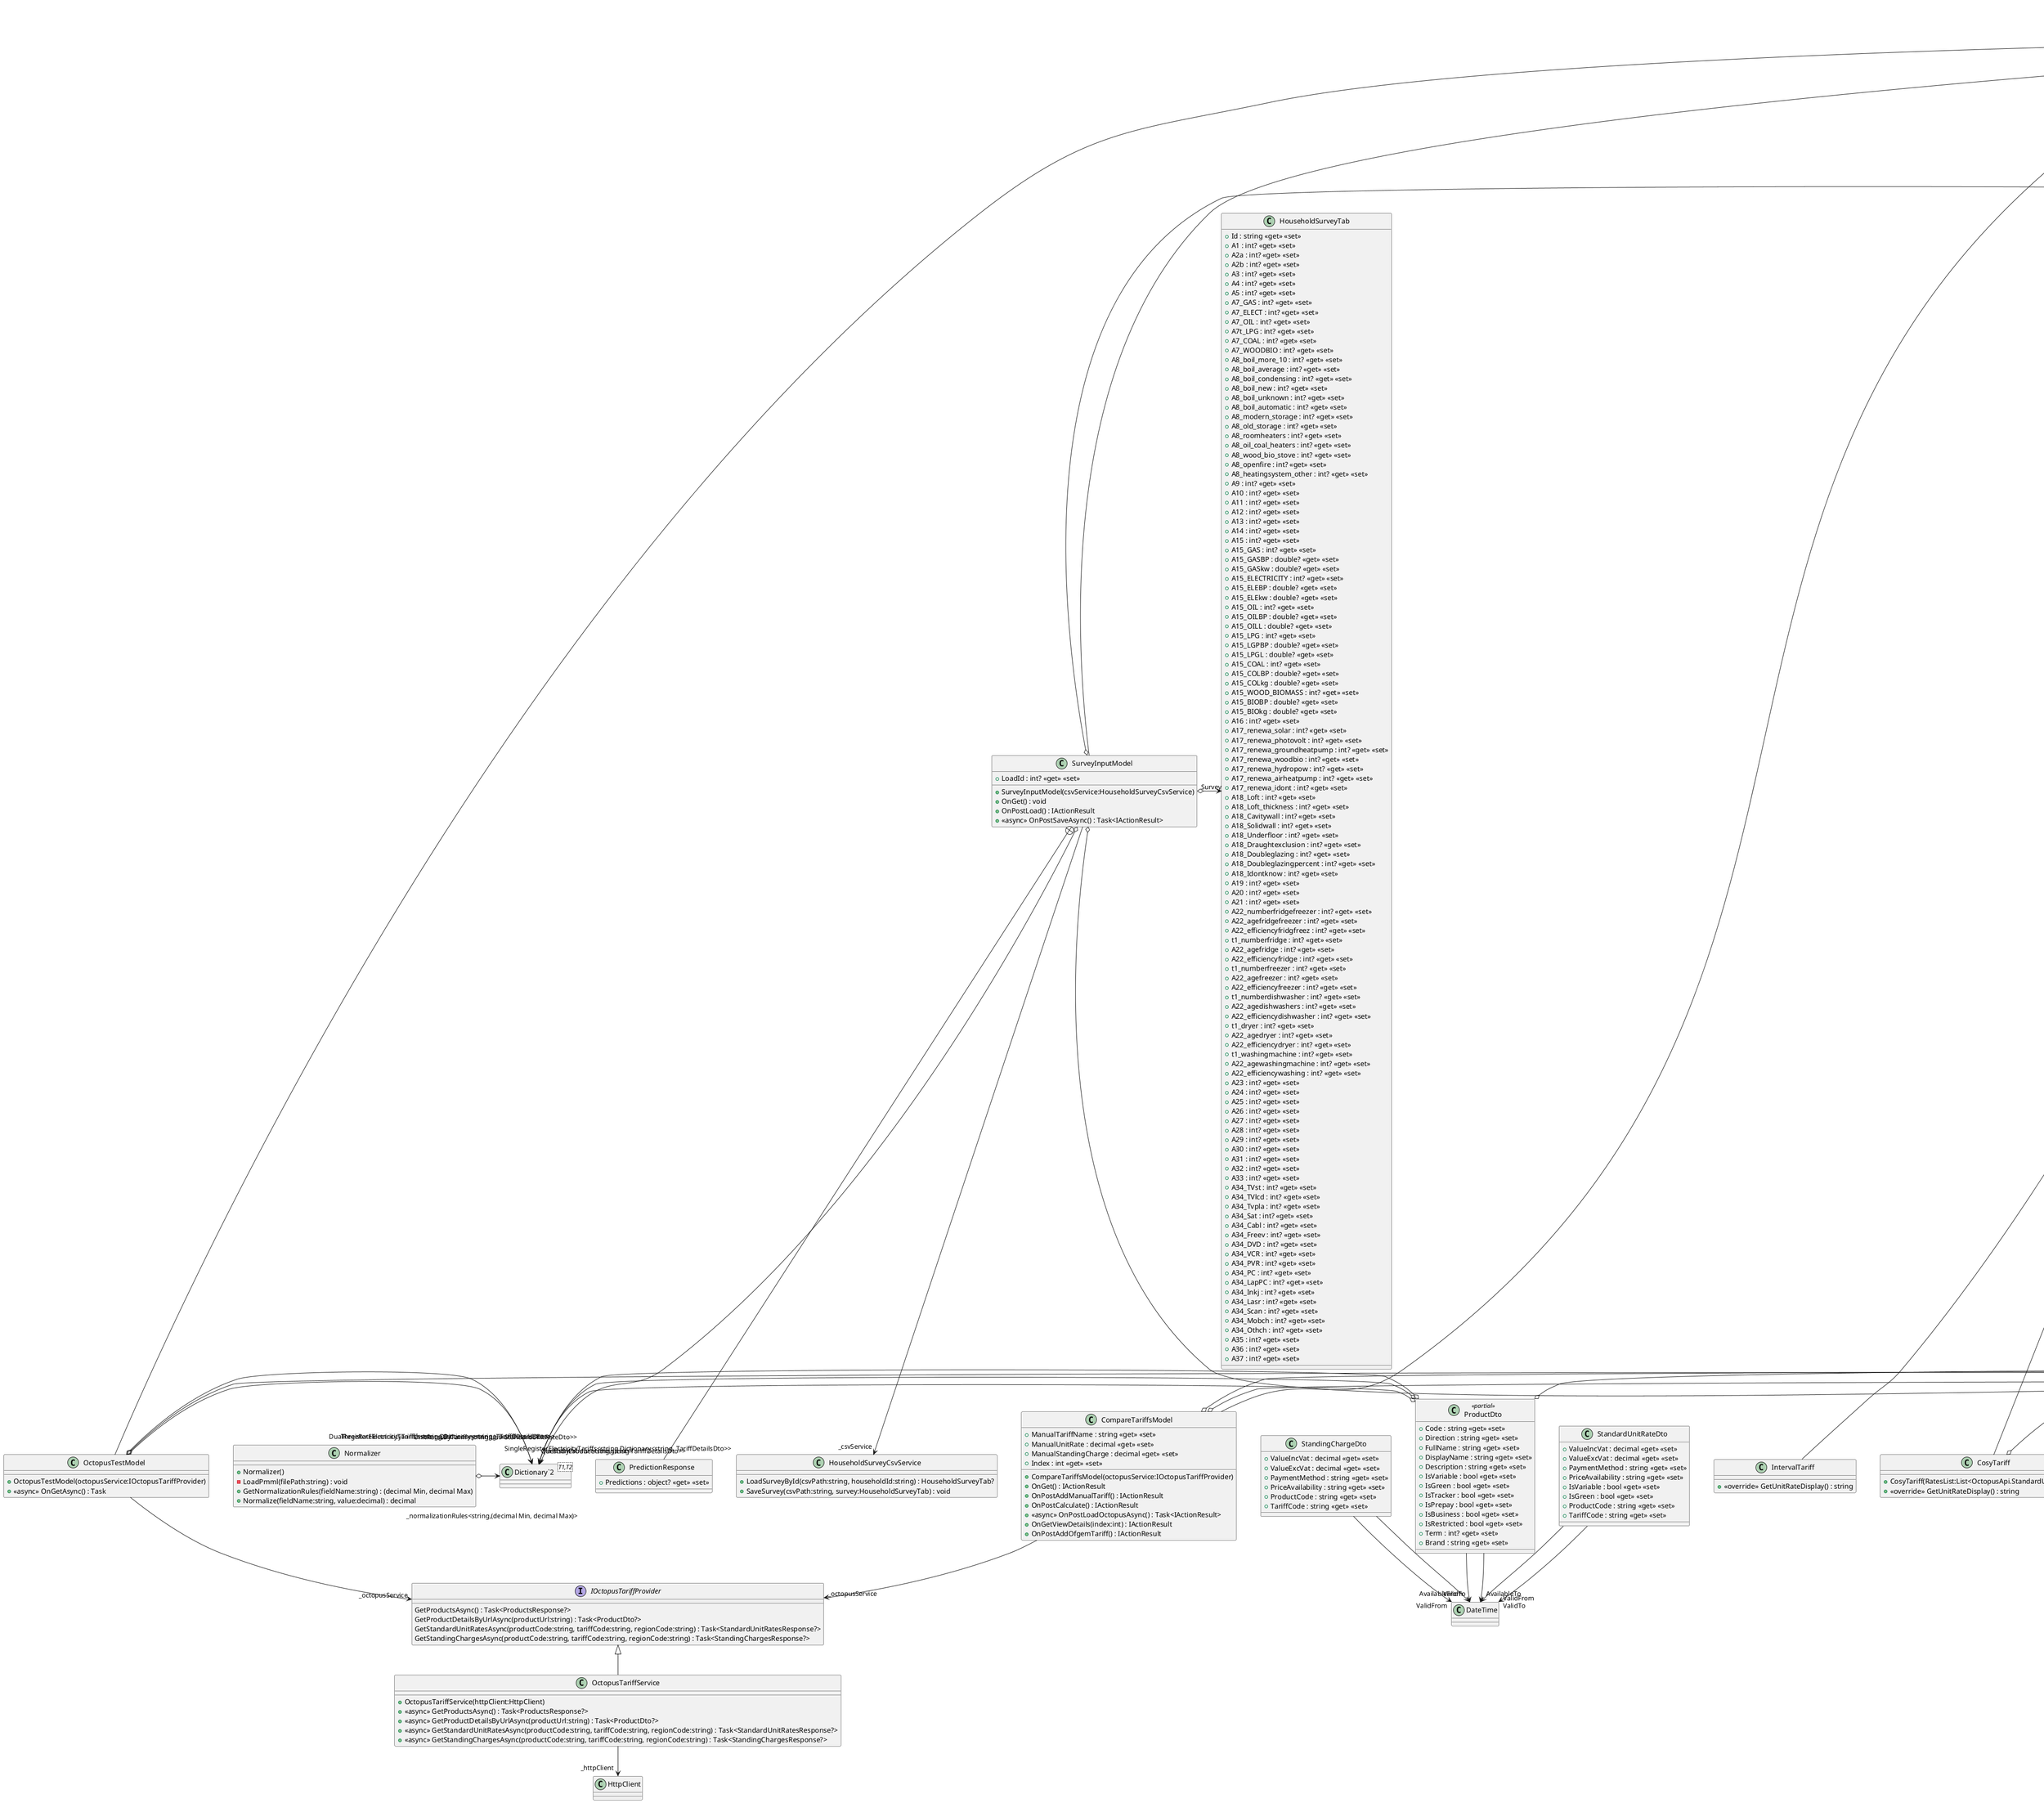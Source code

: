 @startuml
class "AddHttpClient`2"<T1,T2> {
}
class "AddSingleton`1"<T> {
}
class LinkDto {
    + Href : string <<get>> <<set>>
    + Method : string <<get>> <<set>>
    + Rel : string <<get>> <<set>>
}
interface IOctopusTariffProvider {
    GetProductsAsync() : Task<ProductsResponse?>
    GetProductDetailsByUrlAsync(productUrl:string) : Task<ProductDto?>
    GetStandardUnitRatesAsync(productCode:string, tariffCode:string, regionCode:string) : Task<StandardUnitRatesResponse?>
    GetStandingChargesAsync(productCode:string, tariffCode:string, regionCode:string) : Task<StandingChargesResponse?>
}
class StandardUnitRatesResponse {
    + Count : int <<get>> <<set>>
    + Next : string? <<get>> <<set>>
    + Previous : string? <<get>> <<set>>
}
class StandardUnitRateDto {
    + ValueIncVat : decimal <<get>> <<set>>
    + ValueExcVat : decimal <<get>> <<set>>
    + PaymentMethod : string <<get>> <<set>>
    + PriceAvailability : string <<get>> <<set>>
    + IsVariable : bool <<get>> <<set>>
    + IsGreen : bool <<get>> <<set>>
    + ProductCode : string <<get>> <<set>>
    + TariffCode : string <<get>> <<set>>
}
class "List`1"<T> {
}
StandardUnitRatesResponse o-> "Results<StandardUnitRateDto>" "List`1"
StandardUnitRateDto --> "ValidFrom" DateTime
StandardUnitRateDto --> "ValidTo" DateTime
class StandingChargesResponse {
    + Count : int <<get>> <<set>>
    + Next : string? <<get>> <<set>>
    + Previous : string? <<get>> <<set>>
}
class StandingChargeDto {
    + ValueIncVat : decimal <<get>> <<set>>
    + ValueExcVat : decimal <<get>> <<set>>
    + PaymentMethod : string <<get>> <<set>>
    + PriceAvailability : string <<get>> <<set>>
    + ProductCode : string <<get>> <<set>>
    + TariffCode : string <<get>> <<set>>
}
class "List`1"<T> {
}
StandingChargesResponse o-> "Results<StandingChargeDto>" "List`1"
StandingChargeDto --> "ValidFrom" DateTime
StandingChargeDto --> "ValidTo" DateTime
class OctopusTariffService {
    + OctopusTariffService(httpClient:HttpClient)
    + <<async>> GetProductsAsync() : Task<ProductsResponse?>
    + <<async>> GetProductDetailsByUrlAsync(productUrl:string) : Task<ProductDto?>
    + <<async>> GetStandardUnitRatesAsync(productCode:string, tariffCode:string, regionCode:string) : Task<StandardUnitRatesResponse?>
    + <<async>> GetStandingChargesAsync(productCode:string, tariffCode:string, regionCode:string) : Task<StandingChargesResponse?>
}
IOctopusTariffProvider <|-- OctopusTariffService
OctopusTariffService --> "_httpClient" HttpClient
class ProductsResponse {
    + Count : int <<get>> <<set>>
    + Next : string? <<get>> <<set>>
    + Previous : string? <<get>> <<set>>
}
class ProductDto <<partial>> {
    + Code : string <<get>> <<set>>
    + Direction : string <<get>> <<set>>
    + FullName : string <<get>> <<set>>
    + DisplayName : string <<get>> <<set>>
    + Description : string <<get>> <<set>>
    + IsVariable : bool <<get>> <<set>>
    + IsGreen : bool <<get>> <<set>>
    + IsTracker : bool <<get>> <<set>>
    + IsPrepay : bool <<get>> <<set>>
    + IsBusiness : bool <<get>> <<set>>
    + IsRestricted : bool <<get>> <<set>>
    + Term : int? <<get>> <<set>>
    + Brand : string <<get>> <<set>>
}
class TariffDetailsDto {
    + Code : string <<get>> <<set>>
    + StandingChargeExcVat : decimal <<get>> <<set>>
    + StandingChargeIncVat : decimal <<get>> <<set>>
    + OnlineDiscountExcVat : decimal <<get>> <<set>>
    + OnlineDiscountIncVat : decimal <<get>> <<set>>
    + DualFuelDiscountExcVat : decimal <<get>> <<set>>
    + DualFuelDiscountIncVat : decimal <<get>> <<set>>
    + ExitFeesExcVat : decimal <<get>> <<set>>
    + ExitFeesIncVat : decimal <<get>> <<set>>
    + ExitFeesType : string <<get>> <<set>>
    + StandardUnitRateExcVat : decimal <<get>> <<set>>
    + StandardUnitRateIncVat : decimal <<get>> <<set>>
}
class "List`1"<T> {
}
class "Dictionary`2"<T1,T2> {
}
ProductsResponse o-> "Results<ProductDto>" "List`1"
ProductDto --> "AvailableFrom" DateTime
ProductDto --> "AvailableTo" DateTime
ProductDto o-> "Links<LinkDto>" "List`1"
ProductDto o-> "SingleRegisterElectricityTariffs<string,Dictionary<string, TariffDetailsDto>>" "Dictionary`2"
ProductDto o-> "DualRegisterElectricityTariffs<string,Dictionary<string, TariffDetailsDto>>" "Dictionary`2"
ProductDto o-> "ThreeRateElectricityTariffs<string,Dictionary<string, TariffDetailsDto>>" "Dictionary`2"
TariffDetailsDto o-> "Links<LinkDto>" "List`1"
class Normalizer {
    + Normalizer()
    - LoadPmml(filePath:string) : void
    + GetNormalizationRules(fieldName:string) : (decimal Min, decimal Max)
    + Normalize(fieldName:string, value:decimal) : decimal
}
class "Dictionary`2"<T1,T2> {
}
Normalizer o-> "_normalizationRules<string,(decimal Min, decimal Max)>" "Dictionary`2"
class CosyTariff {
    + CosyTariff(RatesList:List<OctopusApi.StandardUnitRateDto>)
    + <<override>> GetUnitRateDisplay() : string
}
class "List`1"<T> {
}
TariffBase <|-- CosyTariff
CosyTariff o-> "RatesList<OctopusApi.StandardUnitRateDto>" "List`1"
class FixedTariff {
    + FixedTariff(unitRate:decimal, standingChargeDaily:decimal, additionalFee:decimal)
    + <<override>> GetUnitRateDisplay() : string
}
TariffBase <|-- FixedTariff
class HouseholdSurveyCsvService {
    + LoadSurveyById(csvPath:string, householdId:string) : HouseholdSurveyTab?
    + SaveSurvey(csvPath:string, survey:HouseholdSurveyTab) : void
}
abstract class TariffBase {
    + TariffCode : string <<get>> <<set>>
    + ProductName : string <<get>> <<set>>
    + SupplierName : string <<get>> <<set>>
    + Description : string <<get>> <<set>>
    + StandingChargeDaily : decimal <<get>> <<set>> = 0
    + UnitRate : decimal <<get>> <<set>>
    + AdditionalFee : decimal <<get>> <<set>> = 0
    + Href : string <<get>> <<set>>
    + CalculateCost(profile:HalfHourlyConsumptionProfile) : decimal
    + {abstract} GetUnitRateDisplay() : string
    <<internal>> GetUnitRateForInterval(i:int) : decimal
}
class "List`1"<T> {
}
TariffBase --> "TariffType" TariffType
TariffBase o-> "UnitRatesPerInterval<decimal>" "List`1"
class HouseholdSurveyTab {
    + Id : string <<get>> <<set>>
    + A1 : int? <<get>> <<set>>
    + A2a : int? <<get>> <<set>>
    + A2b : int? <<get>> <<set>>
    + A3 : int? <<get>> <<set>>
    + A4 : int? <<get>> <<set>>
    + A5 : int? <<get>> <<set>>
    + A7_GAS : int? <<get>> <<set>>
    + A7_ELECT : int? <<get>> <<set>>
    + A7_OIL : int? <<get>> <<set>>
    + A7t_LPG : int? <<get>> <<set>>
    + A7_COAL : int? <<get>> <<set>>
    + A7_WOODBIO : int? <<get>> <<set>>
    + A8_boil_more_10 : int? <<get>> <<set>>
    + A8_boil_average : int? <<get>> <<set>>
    + A8_boil_condensing : int? <<get>> <<set>>
    + A8_boil_new : int? <<get>> <<set>>
    + A8_boil_unknown : int? <<get>> <<set>>
    + A8_boil_automatic : int? <<get>> <<set>>
    + A8_modern_storage : int? <<get>> <<set>>
    + A8_old_storage : int? <<get>> <<set>>
    + A8_roomheaters : int? <<get>> <<set>>
    + A8_oil_coal_heaters : int? <<get>> <<set>>
    + A8_wood_bio_stove : int? <<get>> <<set>>
    + A8_openfire : int? <<get>> <<set>>
    + A8_heatingsystem_other : int? <<get>> <<set>>
    + A9 : int? <<get>> <<set>>
    + A10 : int? <<get>> <<set>>
    + A11 : int? <<get>> <<set>>
    + A12 : int? <<get>> <<set>>
    + A13 : int? <<get>> <<set>>
    + A14 : int? <<get>> <<set>>
    + A15 : int? <<get>> <<set>>
    + A15_GAS : int? <<get>> <<set>>
    + A15_GASBP : double? <<get>> <<set>>
    + A15_GASkw : double? <<get>> <<set>>
    + A15_ELECTRICITY : int? <<get>> <<set>>
    + A15_ELEBP : double? <<get>> <<set>>
    + A15_ELEkw : double? <<get>> <<set>>
    + A15_OIL : int? <<get>> <<set>>
    + A15_OILBP : double? <<get>> <<set>>
    + A15_OILL : double? <<get>> <<set>>
    + A15_LPG : int? <<get>> <<set>>
    + A15_LGPBP : double? <<get>> <<set>>
    + A15_LPGL : double? <<get>> <<set>>
    + A15_COAL : int? <<get>> <<set>>
    + A15_COLBP : double? <<get>> <<set>>
    + A15_COLkg : double? <<get>> <<set>>
    + A15_WOOD_BIOMASS : int? <<get>> <<set>>
    + A15_BIOBP : double? <<get>> <<set>>
    + A15_BIOkg : double? <<get>> <<set>>
    + A16 : int? <<get>> <<set>>
    + A17_renewa_solar : int? <<get>> <<set>>
    + A17_renewa_photovolt : int? <<get>> <<set>>
    + A17_renewa_groundheatpump : int? <<get>> <<set>>
    + A17_renewa_woodbio : int? <<get>> <<set>>
    + A17_renewa_hydropow : int? <<get>> <<set>>
    + A17_renewa_airheatpump : int? <<get>> <<set>>
    + A17_renewa_idont : int? <<get>> <<set>>
    + A18_Loft : int? <<get>> <<set>>
    + A18_Loft_thickness : int? <<get>> <<set>>
    + A18_Cavitywall : int? <<get>> <<set>>
    + A18_Solidwall : int? <<get>> <<set>>
    + A18_Underfloor : int? <<get>> <<set>>
    + A18_Draughtexclusion : int? <<get>> <<set>>
    + A18_Doubleglazing : int? <<get>> <<set>>
    + A18_Doubleglazingpercent : int? <<get>> <<set>>
    + A18_Idontknow : int? <<get>> <<set>>
    + A19 : int? <<get>> <<set>>
    + A20 : int? <<get>> <<set>>
    + A21 : int? <<get>> <<set>>
    + A22_numberfridgefreezer : int? <<get>> <<set>>
    + A22_agefridgefreezer : int? <<get>> <<set>>
    + A22_efficiencyfridgfreez : int? <<get>> <<set>>
    + t1_numberfridge : int? <<get>> <<set>>
    + A22_agefridge : int? <<get>> <<set>>
    + A22_efficiencyfridge : int? <<get>> <<set>>
    + t1_numberfreezer : int? <<get>> <<set>>
    + A22_agefreezer : int? <<get>> <<set>>
    + A22_efficiencyfreezer : int? <<get>> <<set>>
    + t1_numberdishwasher : int? <<get>> <<set>>
    + A22_agedishwashers : int? <<get>> <<set>>
    + A22_efficiencydishwasher : int? <<get>> <<set>>
    + t1_dryer : int? <<get>> <<set>>
    + A22_agedryer : int? <<get>> <<set>>
    + A22_efficiencydryer : int? <<get>> <<set>>
    + t1_washingmachine : int? <<get>> <<set>>
    + A22_agewashingmachine : int? <<get>> <<set>>
    + A22_efficiencywashing : int? <<get>> <<set>>
    + A23 : int? <<get>> <<set>>
    + A24 : int? <<get>> <<set>>
    + A25 : int? <<get>> <<set>>
    + A26 : int? <<get>> <<set>>
    + A27 : int? <<get>> <<set>>
    + A28 : int? <<get>> <<set>>
    + A29 : int? <<get>> <<set>>
    + A30 : int? <<get>> <<set>>
    + A31 : int? <<get>> <<set>>
    + A32 : int? <<get>> <<set>>
    + A33 : int? <<get>> <<set>>
    + A34_TVst : int? <<get>> <<set>>
    + A34_TVlcd : int? <<get>> <<set>>
    + A34_Tvpla : int? <<get>> <<set>>
    + A34_Sat : int? <<get>> <<set>>
    + A34_Cabl : int? <<get>> <<set>>
    + A34_Freev : int? <<get>> <<set>>
    + A34_DVD : int? <<get>> <<set>>
    + A34_VCR : int? <<get>> <<set>>
    + A34_PVR : int? <<get>> <<set>>
    + A34_PC : int? <<get>> <<set>>
    + A34_LapPC : int? <<get>> <<set>>
    + A34_Inkj : int? <<get>> <<set>>
    + A34_Lasr : int? <<get>> <<set>>
    + A34_Scan : int? <<get>> <<set>>
    + A34_Mobch : int? <<get>> <<set>>
    + A34_Othch : int? <<get>> <<set>>
    + A35 : int? <<get>> <<set>>
    + A36 : int? <<get>> <<set>>
    + A37 : int? <<get>> <<set>>
}
enum TariffType {
    Fixed,
    DayNight,
    Flexible,
    Tracker,
    Cosy,
}
class HouseholdSurveyQuestionLabels <<static>> {
    + {static} GetLabels() : Dictionary<string, string>
}
class DayNightTariff {
    + DayRate : decimal <<get>> <<set>>
    + NightRate : decimal <<get>> <<set>>
    + DayNightTariff(dayRate:decimal, nightRate:decimal)
    + <<override>> GetUnitRateDisplay() : string
}
TariffBase <|-- DayNightTariff
class HalfHourlyConsumptionProfile {
    + HalfHourlyConsumptionProfile()
    + IsValid() : bool
    + {static} GenerateExample() : HalfHourlyConsumptionProfile
}
class "List`1"<T> {
}
HalfHourlyConsumptionProfile --> "Consumption<decimal>" "List`1"
class IntervalTariff {
    + <<override>> GetUnitRateDisplay() : string
}
TariffBase <|-- IntervalTariff
class SessionExtensions <<static>> {
    {static} - SessionExtensions()
    - {static} ConfigurePolymorphism(typeInfo:JsonTypeInfo) : void
    + {static} SetObject(session:ISession, key:string, value:T) : void
    + {static} GetObject(session:ISession, key:string) : T?
}
SessionExtensions --> "options" JsonSerializerOptions
class TariffDetailsModel {
    + OnGet() : void
}
PageModel <|-- TariffDetailsModel
TariffDetailsModel --> "Tariff" TariffBase
class ErrorModel {
    + RequestId : string? <<get>> <<set>>
    + ShowRequestId : bool <<get>>
    + ErrorModel(logger:ILogger<ErrorModel>)
    + OnGet() : void
}
class "ILogger`1"<T> {
}
PageModel <|-- ErrorModel
ErrorModel --> "_logger<ErrorModel>" "ILogger`1"
class PrivacyModel {
    + PrivacyModel(logger:ILogger<PrivacyModel>)
    + OnGet() : void
}
class "ILogger`1"<T> {
}
PageModel <|-- PrivacyModel
PrivacyModel --> "_logger<PrivacyModel>" "ILogger`1"
class TariffChartModel {
    + totalUsage : decimal <<get>>
    + totalCost : decimal <<get>>
    + grandTotalCost : decimal <<get>>
    + standingCharge : decimal <<get>>
    + OnGet() : IActionResult
    + IntervalToTime(interval:int) : string
}
class "List`1"<T> {
}
class IntervalData {
    + Index : int <<get>> <<set>>
    + Time : string <<get>> <<set>>
    + UnitRate : decimal <<get>> <<set>>
    + Consumption : decimal <<get>> <<set>>
    + Cost : decimal <<get>> <<set>>
}
PageModel <|-- TariffChartModel
TariffChartModel --> "Tariff" TariffBase
TariffChartModel --> "Profile" HalfHourlyConsumptionProfile
TariffChartModel o-> "IntervalChartData<IntervalData>" "List`1"
TariffChartModel +-- IntervalData
class SurveyInputModel {
    + SurveyInputModel(csvService:HouseholdSurveyCsvService)
    + LoadId : int? <<get>> <<set>>
    + OnGet() : void
    + OnPostLoad() : IActionResult
    + <<async>> OnPostSaveAsync() : Task<IActionResult>
}
class "List`1"<T> {
}
class "Dictionary`2"<T1,T2> {
}
class PredictionResponse {
    + Predictions : object? <<get>> <<set>>
}
PageModel <|-- SurveyInputModel
SurveyInputModel --> "_csvService" HouseholdSurveyCsvService
SurveyInputModel o-> "Survey" HouseholdSurveyTab
SurveyInputModel o-> "Profile" HalfHourlyConsumptionProfile
SurveyInputModel o-> "SurveyProperties<PropertyInfo>" "List`1"
SurveyInputModel o-> "QuestionLabels<string,string>" "Dictionary`2"
SurveyInputModel +-- PredictionResponse
class ComparisonResultsModel {
    + OnGet() : void
    + OnGetViewDetails(index:int) : IActionResult
}
class TariffCostResult {
    + Cost : decimal <<get>> <<set>>
    + StandingCharge : decimal <<get>>
    + TotalCost : decimal <<get>>
}
class "List`1"<T> {
}
PageModel <|-- ComparisonResultsModel
ComparisonResultsModel --> "Profile" HalfHourlyConsumptionProfile
ComparisonResultsModel o-> "Results<TariffCostResult>" "List`1"
TariffCostResult --> "Tariff" TariffBase
class CompareTariffsModel {
    + CompareTariffsModel(octopusService:IOctopusTariffProvider)
    + ManualTariffName : string <<get>> <<set>>
    + ManualUnitRate : decimal <<get>> <<set>>
    + ManualStandingCharge : decimal <<get>> <<set>>
    + Index : int <<get>> <<set>>
    + OnGet() : IActionResult
    + OnPostAddManualTariff() : IActionResult
    + OnPostCalculate() : IActionResult
    + <<async>> OnPostLoadOctopusAsync() : Task<IActionResult>
    + OnGetViewDetails(index:int) : IActionResult
    + OnPostAddOfgemTariff() : IActionResult
}
class "List`1"<T> {
}
PageModel <|-- CompareTariffsModel
CompareTariffsModel --> "_octopusService" IOctopusTariffProvider
CompareTariffsModel o-> "AvailableTariffs<TariffBase>" "List`1"
CompareTariffsModel o-> "SelectedTariffs<int>" "List`1"
class OctopusTestModel {
    + OctopusTestModel(octopusService:IOctopusTariffProvider)
    + <<async>> OnGetAsync() : Task
}
class "List`1"<T> {
}
class "Dictionary`2"<T1,T2> {
}
PageModel <|-- OctopusTestModel
OctopusTestModel --> "_octopusService" IOctopusTariffProvider
OctopusTestModel o-> "Products<ProductDto>" "List`1"
OctopusTestModel o-> "TariffsByProduct<string,List<TariffDetailsDto>>" "Dictionary`2"
OctopusTestModel o-> "UnitRatesByTariff<string,List<StandardUnitRateDto>>" "Dictionary`2"
class ProfileEditorModel {
    + OnGet() : void
    + OnPost(action:string, csvFile:IFormFile?) : IActionResult
}
PageModel <|-- ProfileEditorModel
ProfileEditorModel o-> "Profile" HalfHourlyConsumptionProfile
class TestTariffModel {
    + Cost : decimal <<get>> <<set>>
    + OnGet() : void
}
PageModel <|-- TestTariffModel
TestTariffModel --> "Profile" HalfHourlyConsumptionProfile
class IndexModel {
    + IndexModel(logger:ILogger<IndexModel>)
    + OnGet() : void
}
class "ILogger`1"<T> {
}
PageModel <|-- IndexModel
IndexModel --> "_logger<IndexModel>" "ILogger`1"
@enduml
